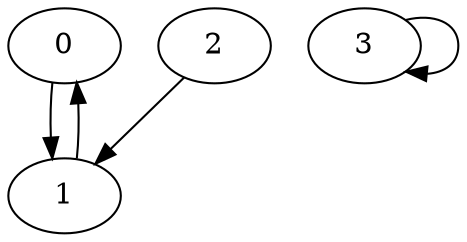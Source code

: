 digraph {
    0 -> 1
    1 -> 0
    2 -> 1
    3 -> 3
}

// digraph {
//     0 -> 2
//     1 -> 3
//     2 -> 3
//     3 -> 4
//     4 -> 2
// }